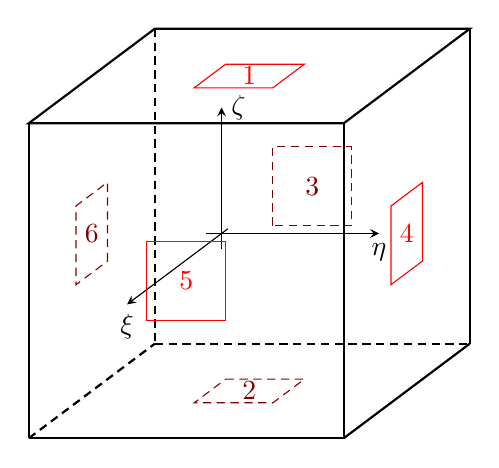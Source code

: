 \begin{tikzpicture}[scale=2,>=stealth,
  x={(-0.4cm,-0.3cm)}, y={ (1cm,0cm) }, z={(0cm,1cm)}]
 \tikzstyle{elemnode} = [fill,circle,inner sep=2]
 \tikzstyle{background} = [densely dashed]
 \newcommand{\fs}{0.25}
 
% Coord.sys. (shifted for readability)
 \draw[->,xshift=-5] (-0.1,0,0) -- (1.5,0,0) node[at end,below] {$\xi$};
 \draw[->,xshift=-5] (0,-0.1,0) -- (0,1,0) node[at end,below] {$\eta$};
 \draw[->,xshift=-5] (0,0,-0.1) -- (0,0,0.8) node[at end,right] {$\zeta$};

% Can't use rectangle in 3d
 \draw[thick] (-1,-1,1) -- (-1,1,1) -- (1,1,1) -- (1,-1,1) -- cycle;
 \draw[thick,background] (-1,-1,-1) -- (-1,1,-1);
 \draw[thick] (-1,1,-1)-- (1,1,-1);
 \draw[thick] (1,1,-1) -- (1,-1,-1);
 \draw[thick,background] (1,-1,-1) -- (-1,-1,-1);
 \draw[thick,background] (-1,-1,1) -- (-1,-1,-1);
 \draw[thick] (-1,1,1) -- (-1,1,-1);
 \draw[thick] (1,-1,1) -- (1,-1,-1);
 \draw[thick] (1,1,1) -- (1,1,-1);

% Faces
 \draw[red] (1,-\fs,-\fs) -- (1,-\fs,\fs) -- (1,\fs,\fs) -- (1,\fs,-\fs) -- cycle;
 \node[red] at (1,0,0) {5};
 \draw[red] (-\fs,1,-\fs) -- (-\fs,1,\fs) -- (\fs,1,\fs) -- (\fs,1,-\fs) -- cycle;
 \node[red] at (0,1,0) {4};
 \draw[red] (-\fs,-\fs,1) -- (-\fs,\fs,1) -- (\fs,\fs,1) -- (\fs,-\fs,1) -- cycle;
 \node[red] at (0,0,1) {1};
 \draw[red!50!black,background] (-1,-\fs,-\fs) -- (-1,-\fs,\fs) -- (-1,\fs,\fs) -- (-1,\fs,-\fs) -- cycle;
 \node[red!50!black] at (-1,0,0) {3};
 \draw[red!50!black,background] (-\fs,-1,-\fs) -- (-\fs,-1,\fs) -- (\fs,-1,\fs) -- (\fs,-1,-\fs) -- cycle;
 \node[red!50!black] at (0,-1,0) {6};
 \draw[red!50!black,background] (-\fs,-\fs,-1) -- (-\fs,\fs,-1) -- (\fs,\fs,-1) -- (\fs,-\fs,-1) -- cycle;
 \node[red!50!black] at (0,0,-1) {2};

% Edges
% \node[blue,above] at (-1,0,1) {1};
% \node[blue,above left] at (0,1,1) {2};
% \node[blue,above left] at (1,0,1) {3};
% \node[blue,above left] at (0,-1,1) {4};
% \node[blue!50!black,left] at (-1,-1,0) {5};
% \node[blue,left] at (-1,1,0) {6};
% \node[blue,left] at (1,1,0) {7};
% \node[blue,left] at (1,-1,0) {8};
% \node[blue!50!black,above] at (-1,0,-1) {9};
% \node[blue,above left] at (0,1,-1) {10};
% \node[blue,above left] at (1,0,-1) {11};
% \node[blue!50!black,above left] at (0,-1,-1) {12};
\end{tikzpicture}
